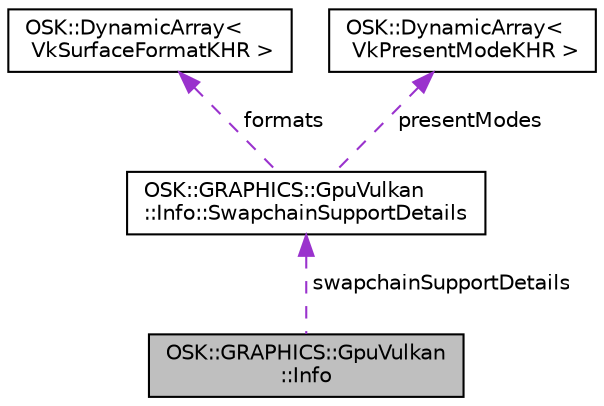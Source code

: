 digraph "OSK::GRAPHICS::GpuVulkan::Info"
{
 // LATEX_PDF_SIZE
  edge [fontname="Helvetica",fontsize="10",labelfontname="Helvetica",labelfontsize="10"];
  node [fontname="Helvetica",fontsize="10",shape=record];
  Node1 [label="OSK::GRAPHICS::GpuVulkan\l::Info",height=0.2,width=0.4,color="black", fillcolor="grey75", style="filled", fontcolor="black",tooltip="Información interna de una GPU."];
  Node2 -> Node1 [dir="back",color="darkorchid3",fontsize="10",style="dashed",label=" swapchainSupportDetails" ];
  Node2 [label="OSK::GRAPHICS::GpuVulkan\l::Info::SwapchainSupportDetails",height=0.2,width=0.4,color="black", fillcolor="white", style="filled",URL="$struct_o_s_k_1_1_g_r_a_p_h_i_c_s_1_1_gpu_vulkan_1_1_info_1_1_swapchain_support_details.html",tooltip="Detalles sobre el soporte de swapchain de una GPU."];
  Node3 -> Node2 [dir="back",color="darkorchid3",fontsize="10",style="dashed",label=" formats" ];
  Node3 [label="OSK::DynamicArray\<\l VkSurfaceFormatKHR \>",height=0.2,width=0.4,color="black", fillcolor="white", style="filled",URL="$class_o_s_k_1_1_dynamic_array.html",tooltip=" "];
  Node4 -> Node2 [dir="back",color="darkorchid3",fontsize="10",style="dashed",label=" presentModes" ];
  Node4 [label="OSK::DynamicArray\<\l VkPresentModeKHR \>",height=0.2,width=0.4,color="black", fillcolor="white", style="filled",URL="$class_o_s_k_1_1_dynamic_array.html",tooltip=" "];
}
